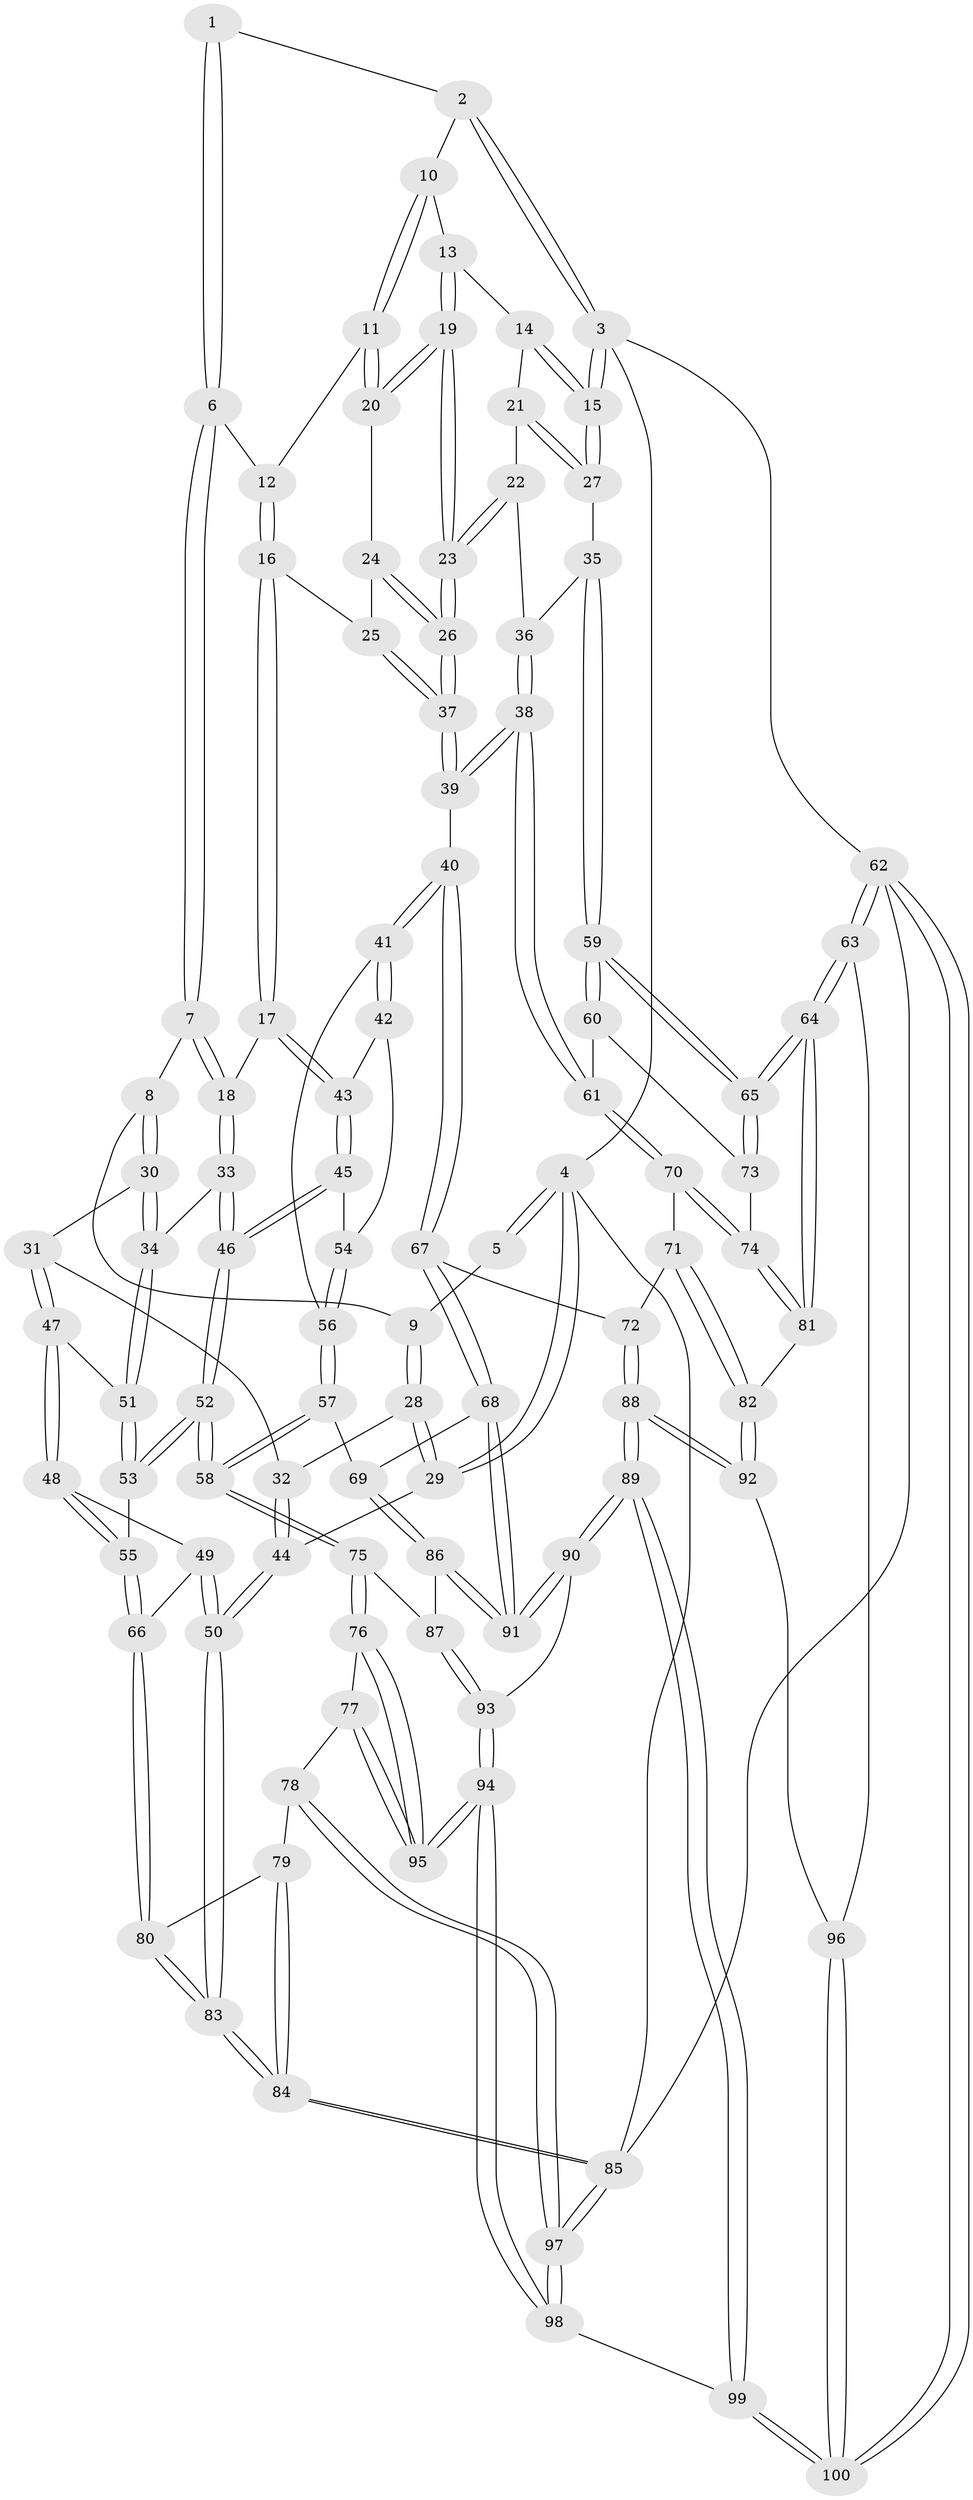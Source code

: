 // coarse degree distribution, {3: 0.7714285714285715, 4: 0.2, 2: 0.02857142857142857}
// Generated by graph-tools (version 1.1) at 2025/38/03/04/25 23:38:35]
// undirected, 100 vertices, 247 edges
graph export_dot {
  node [color=gray90,style=filled];
  1 [pos="+0.25112025028374363+0"];
  2 [pos="+0.6548082803861379+0"];
  3 [pos="+1+0"];
  4 [pos="+0+0"];
  5 [pos="+0.03175910696083963+0"];
  6 [pos="+0.30246098279909533+0.059268251961696834"];
  7 [pos="+0.12046850795514678+0.18300097859978728"];
  8 [pos="+0.10798020448875821+0.18100059567396112"];
  9 [pos="+0.10302856167164283+0.17894005105215646"];
  10 [pos="+0.6612272438641975+0"];
  11 [pos="+0.5069996072084022+0.11928413411861369"];
  12 [pos="+0.3067682970779136+0.0666447762579628"];
  13 [pos="+0.6897466938647736+0.014917340167778598"];
  14 [pos="+0.8084946066039703+0.09032552036845323"];
  15 [pos="+1+0"];
  16 [pos="+0.32853092505442044+0.2978635682734457"];
  17 [pos="+0.3250343704337641+0.3014022684648203"];
  18 [pos="+0.28693798232971296+0.3095194425343459"];
  19 [pos="+0.6815923009951428+0.24453334587262646"];
  20 [pos="+0.49972279324072766+0.16461488509752334"];
  21 [pos="+0.8915301215350725+0.16192302827727162"];
  22 [pos="+0.8542254474671336+0.25880405786801614"];
  23 [pos="+0.691762957251024+0.3236785561655674"];
  24 [pos="+0.49490405523844005+0.1769363657429114"];
  25 [pos="+0.3853590711286489+0.2882316847091959"];
  26 [pos="+0.6625795679648935+0.38051489458190463"];
  27 [pos="+1+0.0399201676244463"];
  28 [pos="+0.007128381944920202+0.21877523950906355"];
  29 [pos="+0+0.1992130507144564"];
  30 [pos="+0.11654052037636918+0.3708100226152247"];
  31 [pos="+0.0860859126060744+0.3760305050143117"];
  32 [pos="+0.08209121606880562+0.37474972792892763"];
  33 [pos="+0.22410497995524642+0.35945456088792394"];
  34 [pos="+0.18328811418716984+0.3772800107090751"];
  35 [pos="+1+0.33080239256921384"];
  36 [pos="+0.9397670865659764+0.34560843228419136"];
  37 [pos="+0.6550945114088851+0.4051594341679943"];
  38 [pos="+0.8335756590483665+0.5104193277942557"];
  39 [pos="+0.6601457383243979+0.4481412392990492"];
  40 [pos="+0.6600015705277427+0.4483247745622171"];
  41 [pos="+0.480903439382401+0.5034464919682787"];
  42 [pos="+0.3850493590672846+0.42434131015700965"];
  43 [pos="+0.3461496900081257+0.3664843419085758"];
  44 [pos="+0+0.441083557414682"];
  45 [pos="+0.29471196390714616+0.5218237152373669"];
  46 [pos="+0.26926801013164636+0.5401205273983835"];
  47 [pos="+0.07524151205514087+0.4685504392704074"];
  48 [pos="+0.04972221425565658+0.515551016166428"];
  49 [pos="+0+0.5282225164791958"];
  50 [pos="+0+0.5592707377242949"];
  51 [pos="+0.16769150899790847+0.49247963933188144"];
  52 [pos="+0.2382557231827881+0.5902497561720068"];
  53 [pos="+0.1817271157807947+0.5801039198847714"];
  54 [pos="+0.35021218311253527+0.5176054687656229"];
  55 [pos="+0.16549688035318538+0.5861460240289692"];
  56 [pos="+0.43340570501038744+0.5661123278364455"];
  57 [pos="+0.42494910084712056+0.5977602079103158"];
  58 [pos="+0.2689029682471227+0.6266420863681557"];
  59 [pos="+1+0.5809592845353042"];
  60 [pos="+0.9330008855807193+0.5440344355044419"];
  61 [pos="+0.8436558761351234+0.5210287142549348"];
  62 [pos="+1+1"];
  63 [pos="+1+0.879490358489908"];
  64 [pos="+1+0.8251645116768597"];
  65 [pos="+1+0.6935282489621413"];
  66 [pos="+0.12203193971114645+0.634732217563626"];
  67 [pos="+0.6346825991199663+0.6030828856414793"];
  68 [pos="+0.6087461110947658+0.6278607354735366"];
  69 [pos="+0.4401157025381146+0.6305265833145898"];
  70 [pos="+0.8351343373159746+0.5916742254370532"];
  71 [pos="+0.7320217014285075+0.664716989563348"];
  72 [pos="+0.6525722136828007+0.627273207397035"];
  73 [pos="+0.9153404788662766+0.6814774592307014"];
  74 [pos="+0.8358312289855843+0.7152400251647577"];
  75 [pos="+0.2837353929447549+0.7389167802579802"];
  76 [pos="+0.25655425993413156+0.7628520019387549"];
  77 [pos="+0.15305694131074402+0.7747626867342298"];
  78 [pos="+0.13686961734544567+0.7743866548552851"];
  79 [pos="+0.11143573360526406+0.760346436996834"];
  80 [pos="+0.09106578416348356+0.6734746668428554"];
  81 [pos="+0.8277156059102897+0.7429517666226197"];
  82 [pos="+0.8155470805344841+0.7539810084731606"];
  83 [pos="+0+0.5891569284329908"];
  84 [pos="+0+1"];
  85 [pos="+0+1"];
  86 [pos="+0.4430861767198437+0.6955791682424921"];
  87 [pos="+0.29482906976975304+0.7419844881041542"];
  88 [pos="+0.7198572443988296+0.8462767252179593"];
  89 [pos="+0.6664107020581623+0.9046089964603988"];
  90 [pos="+0.5230677553789435+0.7880844935170168"];
  91 [pos="+0.5230125871664084+0.7877510610055906"];
  92 [pos="+0.7770243268128867+0.8138844900510436"];
  93 [pos="+0.4098610922141014+0.8531318034808245"];
  94 [pos="+0.2851649983953541+1"];
  95 [pos="+0.2682095502993556+1"];
  96 [pos="+0.9281760882930509+0.8947891978099204"];
  97 [pos="+0.13037372325449484+1"];
  98 [pos="+0.2833169759067166+1"];
  99 [pos="+0.6570438749493339+1"];
  100 [pos="+0.6674310796806981+1"];
  1 -- 2;
  1 -- 6;
  1 -- 6;
  2 -- 3;
  2 -- 3;
  2 -- 10;
  3 -- 4;
  3 -- 15;
  3 -- 15;
  3 -- 62;
  4 -- 5;
  4 -- 5;
  4 -- 29;
  4 -- 29;
  4 -- 85;
  5 -- 9;
  6 -- 7;
  6 -- 7;
  6 -- 12;
  7 -- 8;
  7 -- 18;
  7 -- 18;
  8 -- 9;
  8 -- 30;
  8 -- 30;
  9 -- 28;
  9 -- 28;
  10 -- 11;
  10 -- 11;
  10 -- 13;
  11 -- 12;
  11 -- 20;
  11 -- 20;
  12 -- 16;
  12 -- 16;
  13 -- 14;
  13 -- 19;
  13 -- 19;
  14 -- 15;
  14 -- 15;
  14 -- 21;
  15 -- 27;
  15 -- 27;
  16 -- 17;
  16 -- 17;
  16 -- 25;
  17 -- 18;
  17 -- 43;
  17 -- 43;
  18 -- 33;
  18 -- 33;
  19 -- 20;
  19 -- 20;
  19 -- 23;
  19 -- 23;
  20 -- 24;
  21 -- 22;
  21 -- 27;
  21 -- 27;
  22 -- 23;
  22 -- 23;
  22 -- 36;
  23 -- 26;
  23 -- 26;
  24 -- 25;
  24 -- 26;
  24 -- 26;
  25 -- 37;
  25 -- 37;
  26 -- 37;
  26 -- 37;
  27 -- 35;
  28 -- 29;
  28 -- 29;
  28 -- 32;
  29 -- 44;
  30 -- 31;
  30 -- 34;
  30 -- 34;
  31 -- 32;
  31 -- 47;
  31 -- 47;
  32 -- 44;
  32 -- 44;
  33 -- 34;
  33 -- 46;
  33 -- 46;
  34 -- 51;
  34 -- 51;
  35 -- 36;
  35 -- 59;
  35 -- 59;
  36 -- 38;
  36 -- 38;
  37 -- 39;
  37 -- 39;
  38 -- 39;
  38 -- 39;
  38 -- 61;
  38 -- 61;
  39 -- 40;
  40 -- 41;
  40 -- 41;
  40 -- 67;
  40 -- 67;
  41 -- 42;
  41 -- 42;
  41 -- 56;
  42 -- 43;
  42 -- 54;
  43 -- 45;
  43 -- 45;
  44 -- 50;
  44 -- 50;
  45 -- 46;
  45 -- 46;
  45 -- 54;
  46 -- 52;
  46 -- 52;
  47 -- 48;
  47 -- 48;
  47 -- 51;
  48 -- 49;
  48 -- 55;
  48 -- 55;
  49 -- 50;
  49 -- 50;
  49 -- 66;
  50 -- 83;
  50 -- 83;
  51 -- 53;
  51 -- 53;
  52 -- 53;
  52 -- 53;
  52 -- 58;
  52 -- 58;
  53 -- 55;
  54 -- 56;
  54 -- 56;
  55 -- 66;
  55 -- 66;
  56 -- 57;
  56 -- 57;
  57 -- 58;
  57 -- 58;
  57 -- 69;
  58 -- 75;
  58 -- 75;
  59 -- 60;
  59 -- 60;
  59 -- 65;
  59 -- 65;
  60 -- 61;
  60 -- 73;
  61 -- 70;
  61 -- 70;
  62 -- 63;
  62 -- 63;
  62 -- 100;
  62 -- 100;
  62 -- 85;
  63 -- 64;
  63 -- 64;
  63 -- 96;
  64 -- 65;
  64 -- 65;
  64 -- 81;
  64 -- 81;
  65 -- 73;
  65 -- 73;
  66 -- 80;
  66 -- 80;
  67 -- 68;
  67 -- 68;
  67 -- 72;
  68 -- 69;
  68 -- 91;
  68 -- 91;
  69 -- 86;
  69 -- 86;
  70 -- 71;
  70 -- 74;
  70 -- 74;
  71 -- 72;
  71 -- 82;
  71 -- 82;
  72 -- 88;
  72 -- 88;
  73 -- 74;
  74 -- 81;
  74 -- 81;
  75 -- 76;
  75 -- 76;
  75 -- 87;
  76 -- 77;
  76 -- 95;
  76 -- 95;
  77 -- 78;
  77 -- 95;
  77 -- 95;
  78 -- 79;
  78 -- 97;
  78 -- 97;
  79 -- 80;
  79 -- 84;
  79 -- 84;
  80 -- 83;
  80 -- 83;
  81 -- 82;
  82 -- 92;
  82 -- 92;
  83 -- 84;
  83 -- 84;
  84 -- 85;
  84 -- 85;
  85 -- 97;
  85 -- 97;
  86 -- 87;
  86 -- 91;
  86 -- 91;
  87 -- 93;
  87 -- 93;
  88 -- 89;
  88 -- 89;
  88 -- 92;
  88 -- 92;
  89 -- 90;
  89 -- 90;
  89 -- 99;
  89 -- 99;
  90 -- 91;
  90 -- 91;
  90 -- 93;
  92 -- 96;
  93 -- 94;
  93 -- 94;
  94 -- 95;
  94 -- 95;
  94 -- 98;
  94 -- 98;
  96 -- 100;
  96 -- 100;
  97 -- 98;
  97 -- 98;
  98 -- 99;
  99 -- 100;
  99 -- 100;
}
